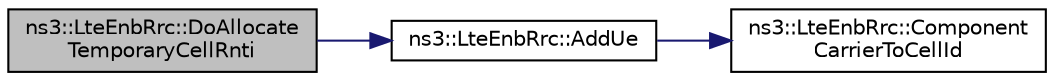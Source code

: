 digraph "ns3::LteEnbRrc::DoAllocateTemporaryCellRnti"
{
 // LATEX_PDF_SIZE
  edge [fontname="Helvetica",fontsize="10",labelfontname="Helvetica",labelfontsize="10"];
  node [fontname="Helvetica",fontsize="10",shape=record];
  rankdir="LR";
  Node1 [label="ns3::LteEnbRrc::DoAllocate\lTemporaryCellRnti",height=0.2,width=0.4,color="black", fillcolor="grey75", style="filled", fontcolor="black",tooltip="Allocate temporary cell RNTI function."];
  Node1 -> Node2 [color="midnightblue",fontsize="10",style="solid",fontname="Helvetica"];
  Node2 [label="ns3::LteEnbRrc::AddUe",height=0.2,width=0.4,color="black", fillcolor="white", style="filled",URL="$classns3_1_1_lte_enb_rrc.html#a524c7c09828bc1c66cd39de54001dd01",tooltip="Allocate a new RNTI for a new UE."];
  Node2 -> Node3 [color="midnightblue",fontsize="10",style="solid",fontname="Helvetica"];
  Node3 [label="ns3::LteEnbRrc::Component\lCarrierToCellId",height=0.2,width=0.4,color="black", fillcolor="white", style="filled",URL="$classns3_1_1_lte_enb_rrc.html#ab94849236fab8195088bf430ac50e5ce",tooltip="convert the component carrier id to cell id"];
}
